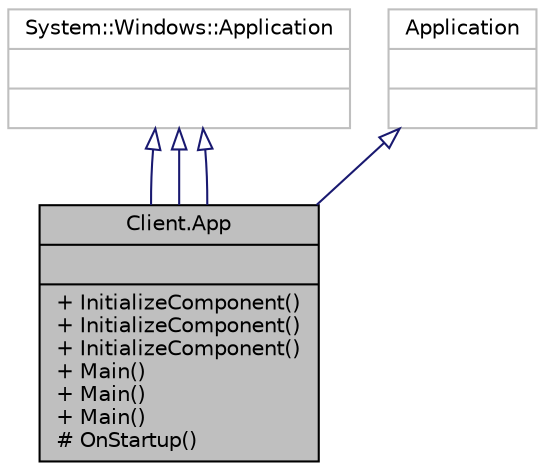 digraph "Client.App"
{
  edge [fontname="Helvetica",fontsize="10",labelfontname="Helvetica",labelfontsize="10"];
  node [fontname="Helvetica",fontsize="10",shape=record];
  Node0 [label="{Client.App\n||+ InitializeComponent()\l+ InitializeComponent()\l+ InitializeComponent()\l+ Main()\l+ Main()\l+ Main()\l# OnStartup()\l}",height=0.2,width=0.4,color="black", fillcolor="grey75", style="filled", fontcolor="black"];
  Node1 -> Node0 [dir="back",color="midnightblue",fontsize="10",style="solid",arrowtail="onormal"];
  Node1 [label="{System::Windows::Application\n||}",height=0.2,width=0.4,color="grey75", fillcolor="white", style="filled"];
  Node1 -> Node0 [dir="back",color="midnightblue",fontsize="10",style="solid",arrowtail="onormal"];
  Node1 -> Node0 [dir="back",color="midnightblue",fontsize="10",style="solid",arrowtail="onormal"];
  Node2 -> Node0 [dir="back",color="midnightblue",fontsize="10",style="solid",arrowtail="onormal"];
  Node2 [label="{Application\n||}",height=0.2,width=0.4,color="grey75", fillcolor="white", style="filled"];
}
